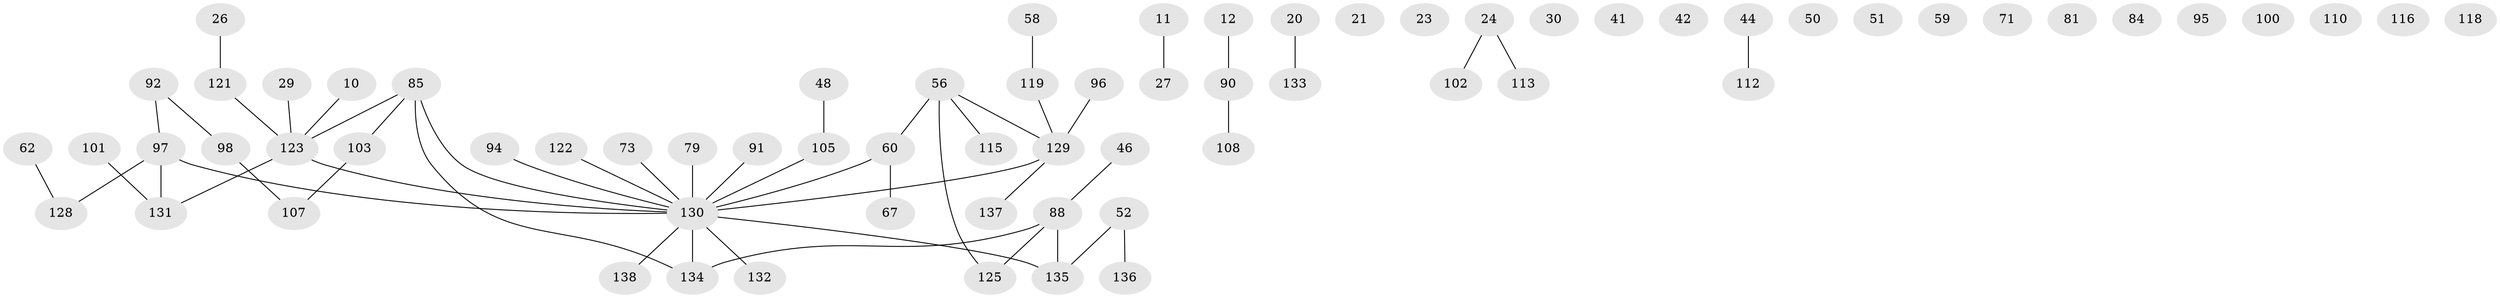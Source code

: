 // original degree distribution, {3: 0.14492753623188406, 2: 0.30434782608695654, 1: 0.2898550724637681, 6: 0.007246376811594203, 0: 0.11594202898550725, 4: 0.10869565217391304, 5: 0.028985507246376812}
// Generated by graph-tools (version 1.1) at 2025/02/03/05/25 17:02:34]
// undirected, 69 vertices, 54 edges
graph export_dot {
graph [start="1"]
  node [color=gray90,style=filled];
  10;
  11 [super="+5"];
  12;
  20;
  21;
  23;
  24 [super="+4+3"];
  26;
  27;
  29;
  30;
  41;
  42;
  44;
  46;
  48;
  50;
  51;
  52;
  56 [super="+45"];
  58;
  59;
  60;
  62;
  67;
  71;
  73;
  79;
  81;
  84;
  85;
  88;
  90 [super="+7"];
  91;
  92 [super="+57"];
  94;
  95;
  96;
  97 [super="+65"];
  98;
  100;
  101;
  102;
  103;
  105;
  107;
  108;
  110;
  112;
  113;
  115;
  116;
  118;
  119;
  121;
  122;
  123 [super="+93+99"];
  125 [super="+13+43+117"];
  128;
  129 [super="+76+104+126"];
  130 [super="+33+72+53+106+109+120+127"];
  131;
  132;
  133;
  134 [super="+49+55+114"];
  135 [super="+124"];
  136;
  137;
  138;
  10 -- 123;
  11 -- 27;
  12 -- 90;
  20 -- 133;
  24 -- 113;
  24 -- 102;
  26 -- 121;
  29 -- 123;
  44 -- 112;
  46 -- 88;
  48 -- 105;
  52 -- 136;
  52 -- 135;
  56 -- 60 [weight=2];
  56 -- 115;
  56 -- 125;
  56 -- 129;
  58 -- 119;
  60 -- 67;
  60 -- 130;
  62 -- 128;
  73 -- 130;
  79 -- 130;
  85 -- 103;
  85 -- 123 [weight=2];
  85 -- 134;
  85 -- 130;
  88 -- 135;
  88 -- 125 [weight=2];
  88 -- 134;
  90 -- 108;
  91 -- 130;
  92 -- 97;
  92 -- 98;
  94 -- 130;
  96 -- 129;
  97 -- 128;
  97 -- 131;
  97 -- 130 [weight=2];
  98 -- 107;
  101 -- 131;
  103 -- 107;
  105 -- 130;
  119 -- 129;
  121 -- 123;
  122 -- 130;
  123 -- 130 [weight=3];
  123 -- 131;
  129 -- 137;
  129 -- 130 [weight=5];
  130 -- 135;
  130 -- 132;
  130 -- 134 [weight=3];
  130 -- 138;
}
